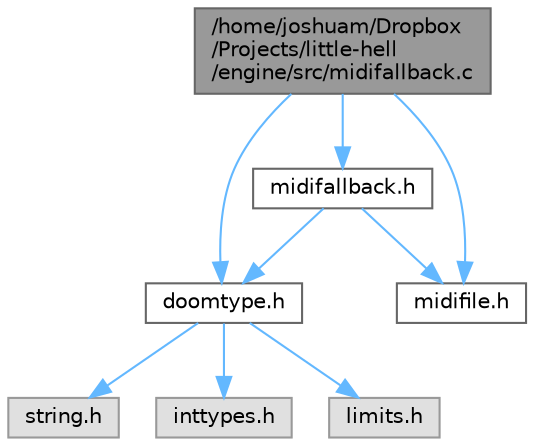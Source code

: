 digraph "/home/joshuam/Dropbox/Projects/little-hell/engine/src/midifallback.c"
{
 // LATEX_PDF_SIZE
  bgcolor="transparent";
  edge [fontname=Helvetica,fontsize=10,labelfontname=Helvetica,labelfontsize=10];
  node [fontname=Helvetica,fontsize=10,shape=box,height=0.2,width=0.4];
  Node1 [label="/home/joshuam/Dropbox\l/Projects/little-hell\l/engine/src/midifallback.c",height=0.2,width=0.4,color="gray40", fillcolor="grey60", style="filled", fontcolor="black",tooltip=" "];
  Node1 -> Node2 [color="steelblue1",style="solid"];
  Node2 [label="doomtype.h",height=0.2,width=0.4,color="grey40", fillcolor="white", style="filled",URL="$doomtype_8h.html",tooltip=" "];
  Node2 -> Node3 [color="steelblue1",style="solid"];
  Node3 [label="string.h",height=0.2,width=0.4,color="grey60", fillcolor="#E0E0E0", style="filled",tooltip=" "];
  Node2 -> Node4 [color="steelblue1",style="solid"];
  Node4 [label="inttypes.h",height=0.2,width=0.4,color="grey60", fillcolor="#E0E0E0", style="filled",tooltip=" "];
  Node2 -> Node5 [color="steelblue1",style="solid"];
  Node5 [label="limits.h",height=0.2,width=0.4,color="grey60", fillcolor="#E0E0E0", style="filled",tooltip=" "];
  Node1 -> Node6 [color="steelblue1",style="solid"];
  Node6 [label="midifile.h",height=0.2,width=0.4,color="grey40", fillcolor="white", style="filled",URL="$midifile_8h.html",tooltip=" "];
  Node1 -> Node7 [color="steelblue1",style="solid"];
  Node7 [label="midifallback.h",height=0.2,width=0.4,color="grey40", fillcolor="white", style="filled",URL="$midifallback_8h.html",tooltip=" "];
  Node7 -> Node2 [color="steelblue1",style="solid"];
  Node7 -> Node6 [color="steelblue1",style="solid"];
}
